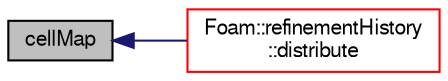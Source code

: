 digraph "cellMap"
{
  bgcolor="transparent";
  edge [fontname="FreeSans",fontsize="10",labelfontname="FreeSans",labelfontsize="10"];
  node [fontname="FreeSans",fontsize="10",shape=record];
  rankdir="LR";
  Node48 [label="cellMap",height=0.2,width=0.4,color="black", fillcolor="grey75", style="filled", fontcolor="black"];
  Node48 -> Node49 [dir="back",color="midnightblue",fontsize="10",style="solid",fontname="FreeSans"];
  Node49 [label="Foam::refinementHistory\l::distribute",height=0.2,width=0.4,color="red",URL="$a21690.html#a6be2dc3eb1d541aeb83ee0a2adcc0556",tooltip="Update local numbering for mesh redistribution. "];
}
